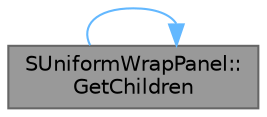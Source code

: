 digraph "SUniformWrapPanel::GetChildren"
{
 // INTERACTIVE_SVG=YES
 // LATEX_PDF_SIZE
  bgcolor="transparent";
  edge [fontname=Helvetica,fontsize=10,labelfontname=Helvetica,labelfontsize=10];
  node [fontname=Helvetica,fontsize=10,shape=box,height=0.2,width=0.4];
  rankdir="RL";
  Node1 [id="Node000001",label="SUniformWrapPanel::\lGetChildren",height=0.2,width=0.4,color="gray40", fillcolor="grey60", style="filled", fontcolor="black",tooltip="All widgets must provide a way to access their children in a layout-agnostic way."];
  Node1 -> Node1 [id="edge1_Node000001_Node000001",dir="back",color="steelblue1",style="solid",tooltip=" "];
}
